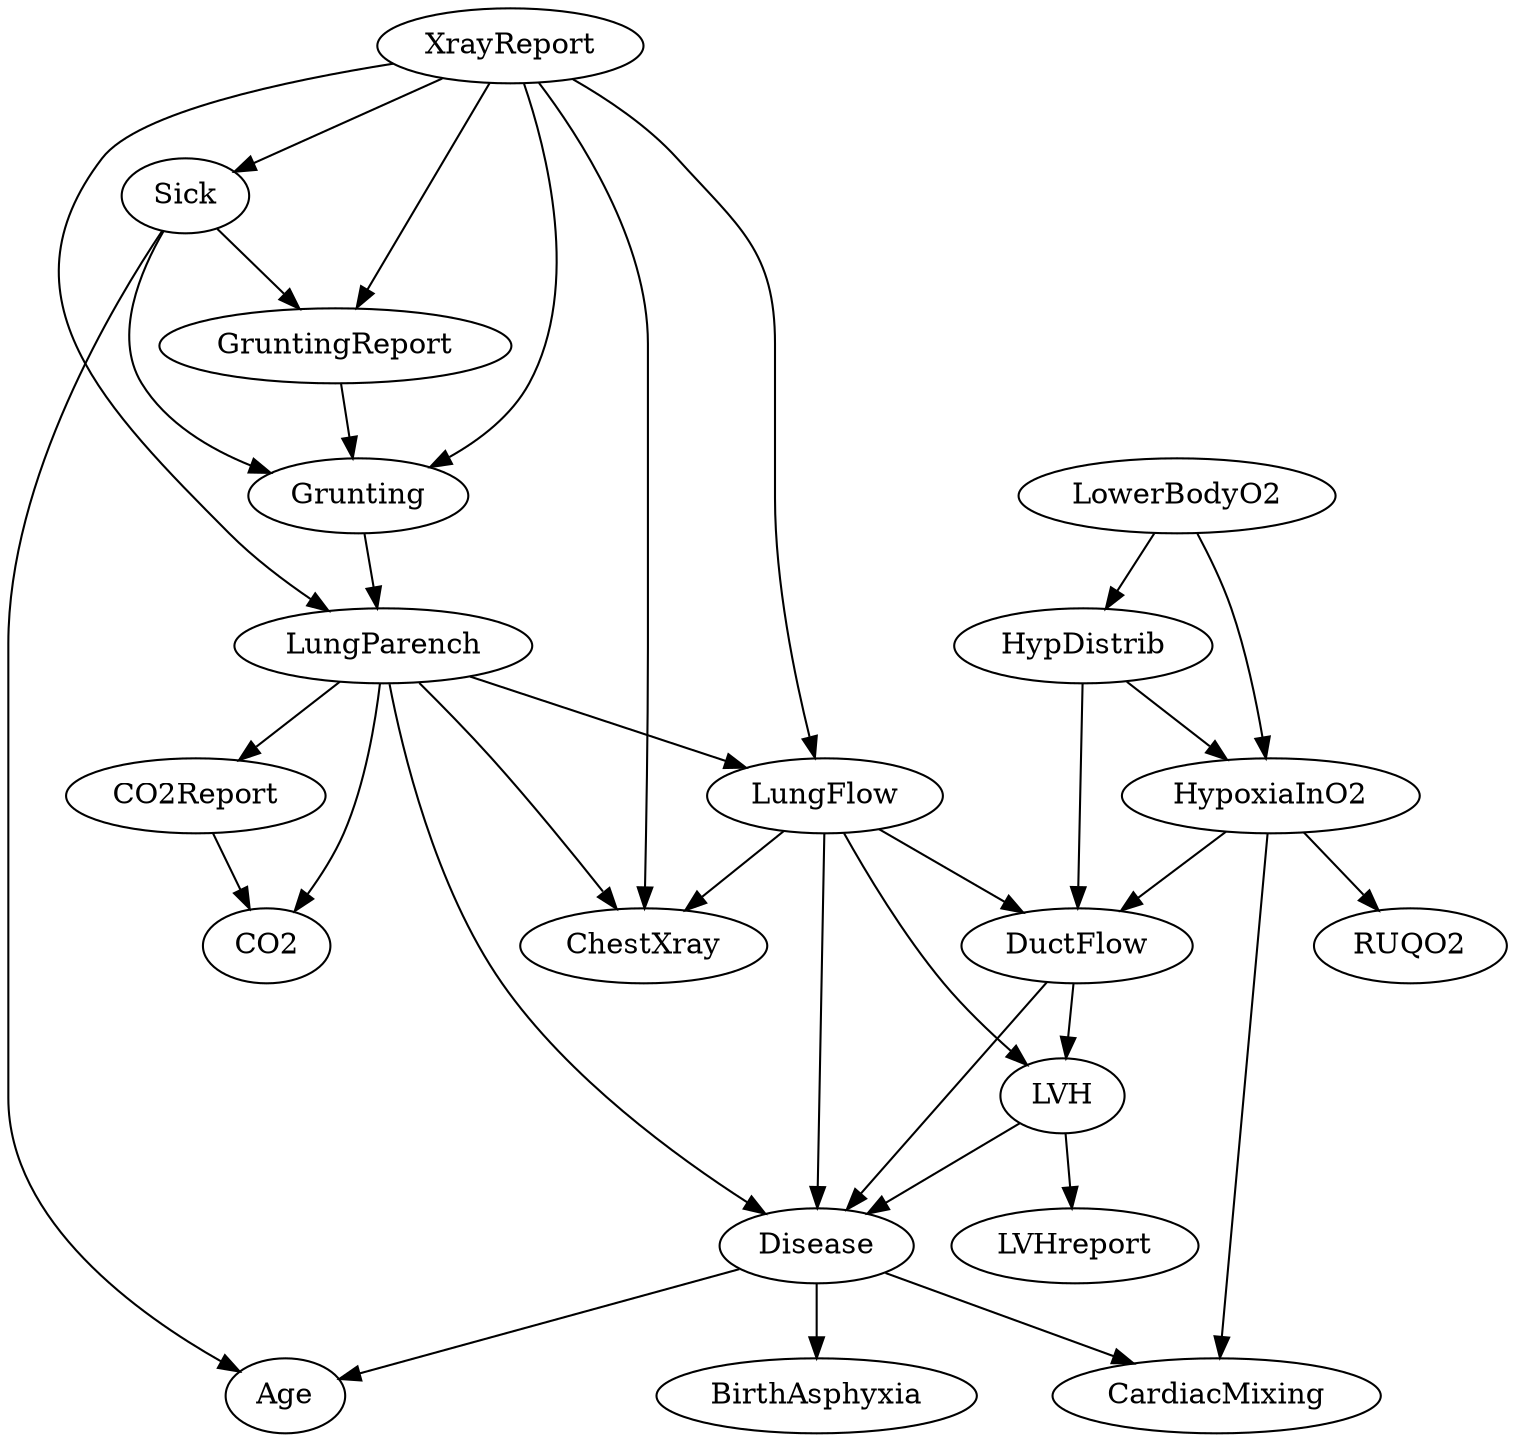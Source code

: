 digraph G {
    "Grunting" -> "LungParench";
    "XrayReport" -> "LungParench";
    "LVH" -> "LVHreport";
    "XrayReport" -> "GruntingReport";
    "Sick" -> "GruntingReport";
    "HypoxiaInO2" -> "CardiacMixing";
    "Disease" -> "CardiacMixing";
    "DuctFlow" -> "LVH";
    "LungFlow" -> "LVH";
    "CO2Report" -> "CO2";
    "LungParench" -> "CO2";
    "HypoxiaInO2" -> "RUQO2";
    "LungParench" -> "CO2Report";
    "HypDistrib" -> "HypoxiaInO2";
    "LowerBodyO2" -> "HypoxiaInO2";
    "XrayReport" -> "ChestXray";
    "LungParench" -> "ChestXray";
    "LungFlow" -> "ChestXray";
    "HypDistrib" -> "DuctFlow";
    "HypoxiaInO2" -> "DuctFlow";
    "LungFlow" -> "DuctFlow";
    "XrayReport" -> "Grunting";
    "GruntingReport" -> "Grunting";
    "Sick" -> "Grunting";
    "LVH" -> "Disease";
    "DuctFlow" -> "Disease";
    "LungParench" -> "Disease";
    "LungFlow" -> "Disease";
    "Disease" -> "BirthAsphyxia";
    "LowerBodyO2" -> "HypDistrib";
    "Disease" -> "Age";
    "Sick" -> "Age";
    "XrayReport" -> "Sick";
    "XrayReport" -> "LungFlow";
    "LungParench" -> "LungFlow";
}
